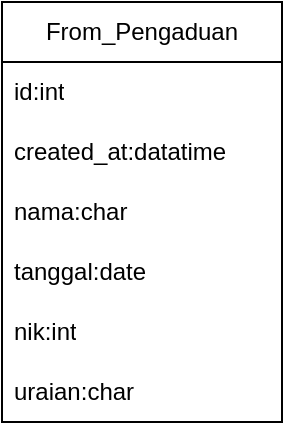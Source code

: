 <mxfile version="26.2.13">
  <diagram id="C5RBs43oDa-KdzZeNtuy" name="Page-1">
    <mxGraphModel dx="1428" dy="751" grid="1" gridSize="10" guides="1" tooltips="1" connect="1" arrows="1" fold="1" page="1" pageScale="1" pageWidth="827" pageHeight="1169" math="0" shadow="0">
      <root>
        <mxCell id="WIyWlLk6GJQsqaUBKTNV-0" />
        <mxCell id="WIyWlLk6GJQsqaUBKTNV-1" parent="WIyWlLk6GJQsqaUBKTNV-0" />
        <mxCell id="oTaaEIsX7P8trY6ghccC-0" value="From_Pengaduan" style="swimlane;fontStyle=0;childLayout=stackLayout;horizontal=1;startSize=30;horizontalStack=0;resizeParent=1;resizeParentMax=0;resizeLast=0;collapsible=1;marginBottom=0;whiteSpace=wrap;html=1;" vertex="1" parent="WIyWlLk6GJQsqaUBKTNV-1">
          <mxGeometry x="330" y="120" width="140" height="210" as="geometry" />
        </mxCell>
        <mxCell id="oTaaEIsX7P8trY6ghccC-1" value="id:int" style="text;strokeColor=none;fillColor=none;align=left;verticalAlign=middle;spacingLeft=4;spacingRight=4;overflow=hidden;points=[[0,0.5],[1,0.5]];portConstraint=eastwest;rotatable=0;whiteSpace=wrap;html=1;" vertex="1" parent="oTaaEIsX7P8trY6ghccC-0">
          <mxGeometry y="30" width="140" height="30" as="geometry" />
        </mxCell>
        <mxCell id="oTaaEIsX7P8trY6ghccC-2" value="created_at:datatime" style="text;strokeColor=none;fillColor=none;align=left;verticalAlign=middle;spacingLeft=4;spacingRight=4;overflow=hidden;points=[[0,0.5],[1,0.5]];portConstraint=eastwest;rotatable=0;whiteSpace=wrap;html=1;" vertex="1" parent="oTaaEIsX7P8trY6ghccC-0">
          <mxGeometry y="60" width="140" height="30" as="geometry" />
        </mxCell>
        <mxCell id="oTaaEIsX7P8trY6ghccC-3" value="nama:char" style="text;strokeColor=none;fillColor=none;align=left;verticalAlign=middle;spacingLeft=4;spacingRight=4;overflow=hidden;points=[[0,0.5],[1,0.5]];portConstraint=eastwest;rotatable=0;whiteSpace=wrap;html=1;" vertex="1" parent="oTaaEIsX7P8trY6ghccC-0">
          <mxGeometry y="90" width="140" height="30" as="geometry" />
        </mxCell>
        <mxCell id="oTaaEIsX7P8trY6ghccC-4" value="tanggal:date" style="text;strokeColor=none;fillColor=none;align=left;verticalAlign=middle;spacingLeft=4;spacingRight=4;overflow=hidden;points=[[0,0.5],[1,0.5]];portConstraint=eastwest;rotatable=0;whiteSpace=wrap;html=1;" vertex="1" parent="oTaaEIsX7P8trY6ghccC-0">
          <mxGeometry y="120" width="140" height="30" as="geometry" />
        </mxCell>
        <mxCell id="oTaaEIsX7P8trY6ghccC-5" value="nik:int" style="text;strokeColor=none;fillColor=none;align=left;verticalAlign=middle;spacingLeft=4;spacingRight=4;overflow=hidden;points=[[0,0.5],[1,0.5]];portConstraint=eastwest;rotatable=0;whiteSpace=wrap;html=1;" vertex="1" parent="oTaaEIsX7P8trY6ghccC-0">
          <mxGeometry y="150" width="140" height="30" as="geometry" />
        </mxCell>
        <mxCell id="oTaaEIsX7P8trY6ghccC-6" value="uraian:char" style="text;strokeColor=none;fillColor=none;align=left;verticalAlign=middle;spacingLeft=4;spacingRight=4;overflow=hidden;points=[[0,0.5],[1,0.5]];portConstraint=eastwest;rotatable=0;whiteSpace=wrap;html=1;" vertex="1" parent="oTaaEIsX7P8trY6ghccC-0">
          <mxGeometry y="180" width="140" height="30" as="geometry" />
        </mxCell>
      </root>
    </mxGraphModel>
  </diagram>
</mxfile>
